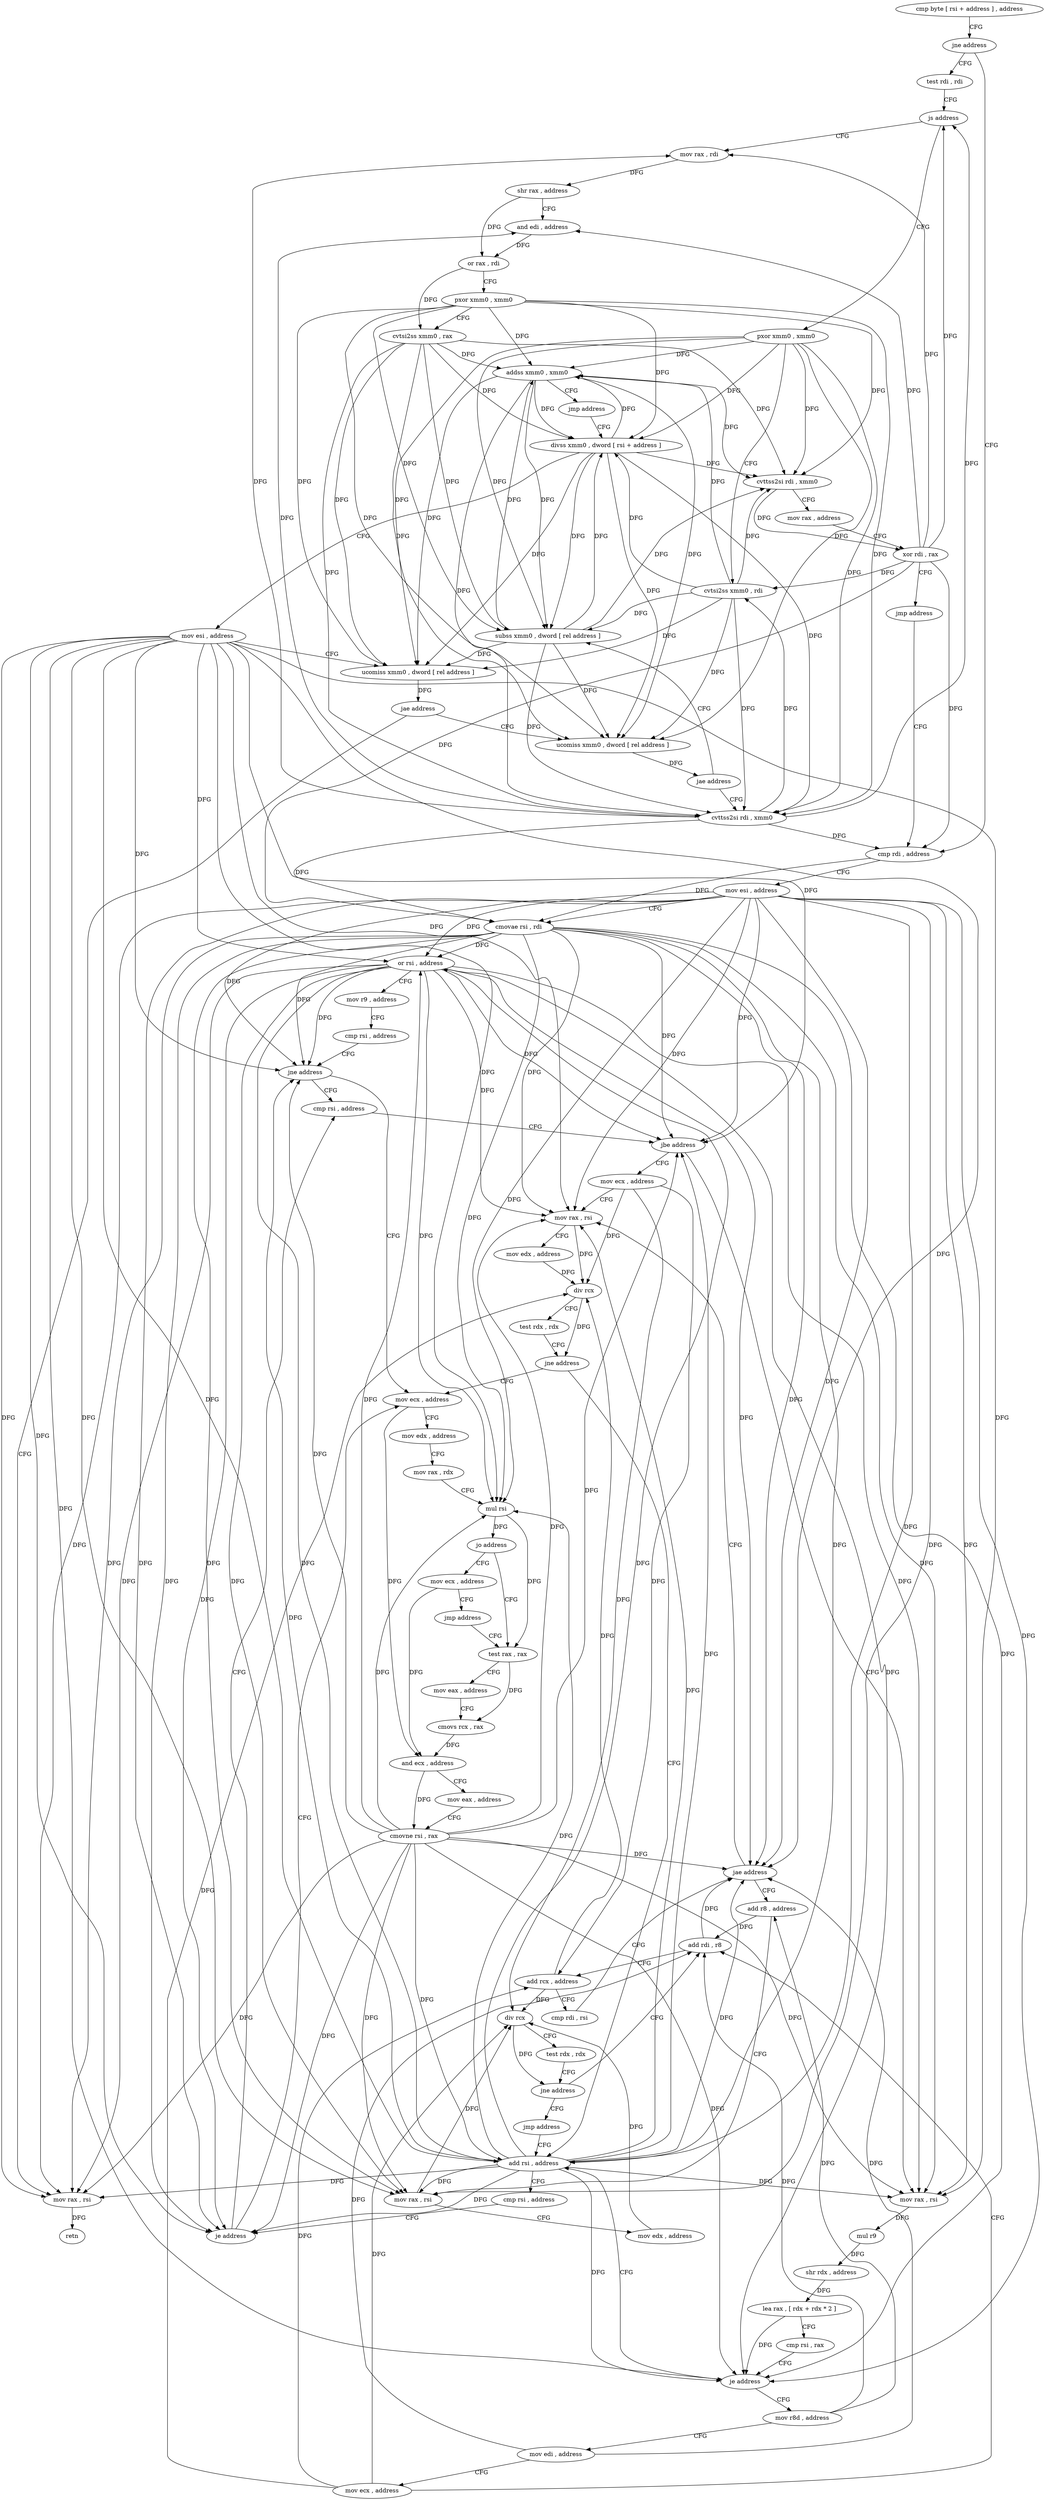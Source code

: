 digraph "func" {
"4275564" [label = "cmp byte [ rsi + address ] , address" ]
"4275568" [label = "jne address" ]
"4275621" [label = "cmp rdi , address" ]
"4275570" [label = "test rdi , rdi" ]
"4275625" [label = "mov esi , address" ]
"4275630" [label = "cmovae rsi , rdi" ]
"4275634" [label = "or rsi , address" ]
"4275638" [label = "mov r9 , address" ]
"4275648" [label = "cmp rsi , address" ]
"4275652" [label = "jne address" ]
"4275808" [label = "cmp rsi , address" ]
"4275658" [label = "mov ecx , address" ]
"4275573" [label = "js address" ]
"4275708" [label = "mov rax , rdi" ]
"4275579" [label = "pxor xmm0 , xmm0" ]
"4275812" [label = "jbe address" ]
"4275769" [label = "mov ecx , address" ]
"4275814" [label = "mov rax , rsi" ]
"4275663" [label = "mov edx , address" ]
"4275668" [label = "mov rax , rdx" ]
"4275671" [label = "mul rsi" ]
"4275674" [label = "jo address" ]
"4275882" [label = "mov ecx , address" ]
"4275680" [label = "test rax , rax" ]
"4275711" [label = "shr rax , address" ]
"4275714" [label = "and edi , address" ]
"4275717" [label = "or rax , rdi" ]
"4275720" [label = "pxor xmm0 , xmm0" ]
"4275724" [label = "cvtsi2ss xmm0 , rax" ]
"4275729" [label = "addss xmm0 , xmm0" ]
"4275733" [label = "jmp address" ]
"4275588" [label = "divss xmm0 , dword [ rsi + address ]" ]
"4275583" [label = "cvtsi2ss xmm0 , rdi" ]
"4275774" [label = "mov rax , rsi" ]
"4275817" [label = "mul r9" ]
"4275820" [label = "shr rdx , address" ]
"4275823" [label = "lea rax , [ rdx + rdx * 2 ]" ]
"4275827" [label = "cmp rsi , rax" ]
"4275830" [label = "je address" ]
"4275794" [label = "add rsi , address" ]
"4275832" [label = "mov r8d , address" ]
"4275887" [label = "jmp address" ]
"4275683" [label = "mov eax , address" ]
"4275688" [label = "cmovs rcx , rax" ]
"4275692" [label = "and ecx , address" ]
"4275695" [label = "mov eax , address" ]
"4275700" [label = "cmovne rsi , rax" ]
"4275704" [label = "mov rax , rsi" ]
"4275593" [label = "mov esi , address" ]
"4275598" [label = "ucomiss xmm0 , dword [ rel address ]" ]
"4275605" [label = "jae address" ]
"4275607" [label = "ucomiss xmm0 , dword [ rel address ]" ]
"4275707" [label = "retn" ]
"4275614" [label = "jae address" ]
"4275738" [label = "subss xmm0 , dword [ rel address ]" ]
"4275616" [label = "cvttss2si rdi , xmm0" ]
"4275798" [label = "cmp rsi , address" ]
"4275802" [label = "je address" ]
"4275838" [label = "mov edi , address" ]
"4275843" [label = "mov ecx , address" ]
"4275848" [label = "add rdi , r8" ]
"4275746" [label = "cvttss2si rdi , xmm0" ]
"4275751" [label = "mov rax , address" ]
"4275761" [label = "xor rdi , rax" ]
"4275764" [label = "jmp address" ]
"4275777" [label = "mov edx , address" ]
"4275782" [label = "div rcx" ]
"4275785" [label = "test rdx , rdx" ]
"4275788" [label = "jne address" ]
"4275860" [label = "add r8 , address" ]
"4275864" [label = "mov rax , rsi" ]
"4275867" [label = "mov edx , address" ]
"4275872" [label = "div rcx" ]
"4275875" [label = "test rdx , rdx" ]
"4275878" [label = "jne address" ]
"4275880" [label = "jmp address" ]
"4275851" [label = "add rcx , address" ]
"4275855" [label = "cmp rdi , rsi" ]
"4275858" [label = "jae address" ]
"4275564" -> "4275568" [ label = "CFG" ]
"4275568" -> "4275621" [ label = "CFG" ]
"4275568" -> "4275570" [ label = "CFG" ]
"4275621" -> "4275625" [ label = "CFG" ]
"4275621" -> "4275630" [ label = "DFG" ]
"4275570" -> "4275573" [ label = "CFG" ]
"4275625" -> "4275630" [ label = "CFG" ]
"4275625" -> "4275634" [ label = "DFG" ]
"4275625" -> "4275652" [ label = "DFG" ]
"4275625" -> "4275812" [ label = "DFG" ]
"4275625" -> "4275671" [ label = "DFG" ]
"4275625" -> "4275814" [ label = "DFG" ]
"4275625" -> "4275830" [ label = "DFG" ]
"4275625" -> "4275704" [ label = "DFG" ]
"4275625" -> "4275774" [ label = "DFG" ]
"4275625" -> "4275794" [ label = "DFG" ]
"4275625" -> "4275802" [ label = "DFG" ]
"4275625" -> "4275858" [ label = "DFG" ]
"4275625" -> "4275864" [ label = "DFG" ]
"4275630" -> "4275634" [ label = "DFG" ]
"4275630" -> "4275652" [ label = "DFG" ]
"4275630" -> "4275812" [ label = "DFG" ]
"4275630" -> "4275671" [ label = "DFG" ]
"4275630" -> "4275814" [ label = "DFG" ]
"4275630" -> "4275830" [ label = "DFG" ]
"4275630" -> "4275704" [ label = "DFG" ]
"4275630" -> "4275774" [ label = "DFG" ]
"4275630" -> "4275794" [ label = "DFG" ]
"4275630" -> "4275802" [ label = "DFG" ]
"4275630" -> "4275858" [ label = "DFG" ]
"4275630" -> "4275864" [ label = "DFG" ]
"4275634" -> "4275638" [ label = "CFG" ]
"4275634" -> "4275652" [ label = "DFG" ]
"4275634" -> "4275812" [ label = "DFG" ]
"4275634" -> "4275671" [ label = "DFG" ]
"4275634" -> "4275814" [ label = "DFG" ]
"4275634" -> "4275830" [ label = "DFG" ]
"4275634" -> "4275704" [ label = "DFG" ]
"4275634" -> "4275774" [ label = "DFG" ]
"4275634" -> "4275794" [ label = "DFG" ]
"4275634" -> "4275802" [ label = "DFG" ]
"4275634" -> "4275858" [ label = "DFG" ]
"4275634" -> "4275864" [ label = "DFG" ]
"4275638" -> "4275648" [ label = "CFG" ]
"4275648" -> "4275652" [ label = "CFG" ]
"4275652" -> "4275808" [ label = "CFG" ]
"4275652" -> "4275658" [ label = "CFG" ]
"4275808" -> "4275812" [ label = "CFG" ]
"4275658" -> "4275663" [ label = "CFG" ]
"4275658" -> "4275692" [ label = "DFG" ]
"4275573" -> "4275708" [ label = "CFG" ]
"4275573" -> "4275579" [ label = "CFG" ]
"4275708" -> "4275711" [ label = "DFG" ]
"4275579" -> "4275583" [ label = "CFG" ]
"4275579" -> "4275729" [ label = "DFG" ]
"4275579" -> "4275588" [ label = "DFG" ]
"4275579" -> "4275598" [ label = "DFG" ]
"4275579" -> "4275607" [ label = "DFG" ]
"4275579" -> "4275738" [ label = "DFG" ]
"4275579" -> "4275746" [ label = "DFG" ]
"4275579" -> "4275616" [ label = "DFG" ]
"4275812" -> "4275769" [ label = "CFG" ]
"4275812" -> "4275814" [ label = "CFG" ]
"4275769" -> "4275774" [ label = "CFG" ]
"4275769" -> "4275782" [ label = "DFG" ]
"4275769" -> "4275851" [ label = "DFG" ]
"4275769" -> "4275872" [ label = "DFG" ]
"4275814" -> "4275817" [ label = "DFG" ]
"4275663" -> "4275668" [ label = "CFG" ]
"4275668" -> "4275671" [ label = "CFG" ]
"4275671" -> "4275674" [ label = "DFG" ]
"4275671" -> "4275680" [ label = "DFG" ]
"4275674" -> "4275882" [ label = "CFG" ]
"4275674" -> "4275680" [ label = "CFG" ]
"4275882" -> "4275887" [ label = "CFG" ]
"4275882" -> "4275692" [ label = "DFG" ]
"4275680" -> "4275683" [ label = "CFG" ]
"4275680" -> "4275688" [ label = "DFG" ]
"4275711" -> "4275714" [ label = "CFG" ]
"4275711" -> "4275717" [ label = "DFG" ]
"4275714" -> "4275717" [ label = "DFG" ]
"4275717" -> "4275720" [ label = "CFG" ]
"4275717" -> "4275724" [ label = "DFG" ]
"4275720" -> "4275724" [ label = "CFG" ]
"4275720" -> "4275729" [ label = "DFG" ]
"4275720" -> "4275588" [ label = "DFG" ]
"4275720" -> "4275598" [ label = "DFG" ]
"4275720" -> "4275607" [ label = "DFG" ]
"4275720" -> "4275738" [ label = "DFG" ]
"4275720" -> "4275746" [ label = "DFG" ]
"4275720" -> "4275616" [ label = "DFG" ]
"4275724" -> "4275729" [ label = "DFG" ]
"4275724" -> "4275588" [ label = "DFG" ]
"4275724" -> "4275598" [ label = "DFG" ]
"4275724" -> "4275607" [ label = "DFG" ]
"4275724" -> "4275738" [ label = "DFG" ]
"4275724" -> "4275746" [ label = "DFG" ]
"4275724" -> "4275616" [ label = "DFG" ]
"4275729" -> "4275733" [ label = "CFG" ]
"4275729" -> "4275588" [ label = "DFG" ]
"4275729" -> "4275598" [ label = "DFG" ]
"4275729" -> "4275607" [ label = "DFG" ]
"4275729" -> "4275738" [ label = "DFG" ]
"4275729" -> "4275746" [ label = "DFG" ]
"4275729" -> "4275616" [ label = "DFG" ]
"4275733" -> "4275588" [ label = "CFG" ]
"4275588" -> "4275593" [ label = "CFG" ]
"4275588" -> "4275729" [ label = "DFG" ]
"4275588" -> "4275598" [ label = "DFG" ]
"4275588" -> "4275607" [ label = "DFG" ]
"4275588" -> "4275738" [ label = "DFG" ]
"4275588" -> "4275746" [ label = "DFG" ]
"4275588" -> "4275616" [ label = "DFG" ]
"4275583" -> "4275588" [ label = "DFG" ]
"4275583" -> "4275729" [ label = "DFG" ]
"4275583" -> "4275598" [ label = "DFG" ]
"4275583" -> "4275607" [ label = "DFG" ]
"4275583" -> "4275738" [ label = "DFG" ]
"4275583" -> "4275746" [ label = "DFG" ]
"4275583" -> "4275616" [ label = "DFG" ]
"4275774" -> "4275777" [ label = "CFG" ]
"4275774" -> "4275782" [ label = "DFG" ]
"4275817" -> "4275820" [ label = "DFG" ]
"4275820" -> "4275823" [ label = "DFG" ]
"4275823" -> "4275827" [ label = "CFG" ]
"4275823" -> "4275830" [ label = "DFG" ]
"4275827" -> "4275830" [ label = "CFG" ]
"4275830" -> "4275794" [ label = "CFG" ]
"4275830" -> "4275832" [ label = "CFG" ]
"4275794" -> "4275798" [ label = "CFG" ]
"4275794" -> "4275634" [ label = "DFG" ]
"4275794" -> "4275652" [ label = "DFG" ]
"4275794" -> "4275812" [ label = "DFG" ]
"4275794" -> "4275671" [ label = "DFG" ]
"4275794" -> "4275814" [ label = "DFG" ]
"4275794" -> "4275704" [ label = "DFG" ]
"4275794" -> "4275774" [ label = "DFG" ]
"4275794" -> "4275830" [ label = "DFG" ]
"4275794" -> "4275802" [ label = "DFG" ]
"4275794" -> "4275858" [ label = "DFG" ]
"4275794" -> "4275864" [ label = "DFG" ]
"4275832" -> "4275838" [ label = "CFG" ]
"4275832" -> "4275848" [ label = "DFG" ]
"4275832" -> "4275860" [ label = "DFG" ]
"4275887" -> "4275680" [ label = "CFG" ]
"4275683" -> "4275688" [ label = "CFG" ]
"4275688" -> "4275692" [ label = "DFG" ]
"4275692" -> "4275695" [ label = "CFG" ]
"4275692" -> "4275700" [ label = "DFG" ]
"4275695" -> "4275700" [ label = "CFG" ]
"4275700" -> "4275704" [ label = "DFG" ]
"4275700" -> "4275634" [ label = "DFG" ]
"4275700" -> "4275652" [ label = "DFG" ]
"4275700" -> "4275812" [ label = "DFG" ]
"4275700" -> "4275671" [ label = "DFG" ]
"4275700" -> "4275814" [ label = "DFG" ]
"4275700" -> "4275774" [ label = "DFG" ]
"4275700" -> "4275794" [ label = "DFG" ]
"4275700" -> "4275802" [ label = "DFG" ]
"4275700" -> "4275858" [ label = "DFG" ]
"4275700" -> "4275830" [ label = "DFG" ]
"4275700" -> "4275864" [ label = "DFG" ]
"4275704" -> "4275707" [ label = "DFG" ]
"4275593" -> "4275598" [ label = "CFG" ]
"4275593" -> "4275634" [ label = "DFG" ]
"4275593" -> "4275652" [ label = "DFG" ]
"4275593" -> "4275812" [ label = "DFG" ]
"4275593" -> "4275671" [ label = "DFG" ]
"4275593" -> "4275814" [ label = "DFG" ]
"4275593" -> "4275830" [ label = "DFG" ]
"4275593" -> "4275704" [ label = "DFG" ]
"4275593" -> "4275774" [ label = "DFG" ]
"4275593" -> "4275794" [ label = "DFG" ]
"4275593" -> "4275802" [ label = "DFG" ]
"4275593" -> "4275858" [ label = "DFG" ]
"4275593" -> "4275864" [ label = "DFG" ]
"4275598" -> "4275605" [ label = "DFG" ]
"4275605" -> "4275704" [ label = "CFG" ]
"4275605" -> "4275607" [ label = "CFG" ]
"4275607" -> "4275614" [ label = "DFG" ]
"4275614" -> "4275738" [ label = "CFG" ]
"4275614" -> "4275616" [ label = "CFG" ]
"4275738" -> "4275746" [ label = "DFG" ]
"4275738" -> "4275729" [ label = "DFG" ]
"4275738" -> "4275598" [ label = "DFG" ]
"4275738" -> "4275607" [ label = "DFG" ]
"4275738" -> "4275588" [ label = "DFG" ]
"4275738" -> "4275616" [ label = "DFG" ]
"4275616" -> "4275621" [ label = "DFG" ]
"4275616" -> "4275573" [ label = "DFG" ]
"4275616" -> "4275630" [ label = "DFG" ]
"4275616" -> "4275708" [ label = "DFG" ]
"4275616" -> "4275714" [ label = "DFG" ]
"4275616" -> "4275583" [ label = "DFG" ]
"4275798" -> "4275802" [ label = "CFG" ]
"4275802" -> "4275658" [ label = "CFG" ]
"4275802" -> "4275808" [ label = "CFG" ]
"4275838" -> "4275843" [ label = "CFG" ]
"4275838" -> "4275848" [ label = "DFG" ]
"4275838" -> "4275858" [ label = "DFG" ]
"4275843" -> "4275848" [ label = "CFG" ]
"4275843" -> "4275782" [ label = "DFG" ]
"4275843" -> "4275851" [ label = "DFG" ]
"4275843" -> "4275872" [ label = "DFG" ]
"4275848" -> "4275851" [ label = "CFG" ]
"4275848" -> "4275858" [ label = "DFG" ]
"4275746" -> "4275751" [ label = "CFG" ]
"4275746" -> "4275761" [ label = "DFG" ]
"4275751" -> "4275761" [ label = "CFG" ]
"4275761" -> "4275764" [ label = "CFG" ]
"4275761" -> "4275621" [ label = "DFG" ]
"4275761" -> "4275573" [ label = "DFG" ]
"4275761" -> "4275630" [ label = "DFG" ]
"4275761" -> "4275708" [ label = "DFG" ]
"4275761" -> "4275714" [ label = "DFG" ]
"4275761" -> "4275583" [ label = "DFG" ]
"4275764" -> "4275621" [ label = "CFG" ]
"4275777" -> "4275782" [ label = "DFG" ]
"4275782" -> "4275785" [ label = "CFG" ]
"4275782" -> "4275788" [ label = "DFG" ]
"4275785" -> "4275788" [ label = "CFG" ]
"4275788" -> "4275658" [ label = "CFG" ]
"4275788" -> "4275794" [ label = "CFG" ]
"4275860" -> "4275864" [ label = "CFG" ]
"4275860" -> "4275848" [ label = "DFG" ]
"4275864" -> "4275867" [ label = "CFG" ]
"4275864" -> "4275872" [ label = "DFG" ]
"4275867" -> "4275872" [ label = "DFG" ]
"4275872" -> "4275875" [ label = "CFG" ]
"4275872" -> "4275878" [ label = "DFG" ]
"4275875" -> "4275878" [ label = "CFG" ]
"4275878" -> "4275848" [ label = "CFG" ]
"4275878" -> "4275880" [ label = "CFG" ]
"4275880" -> "4275794" [ label = "CFG" ]
"4275851" -> "4275855" [ label = "CFG" ]
"4275851" -> "4275782" [ label = "DFG" ]
"4275851" -> "4275872" [ label = "DFG" ]
"4275855" -> "4275858" [ label = "CFG" ]
"4275858" -> "4275774" [ label = "CFG" ]
"4275858" -> "4275860" [ label = "CFG" ]
}
